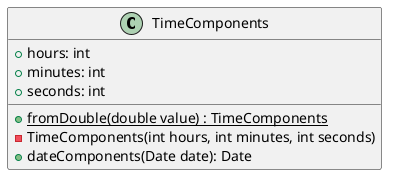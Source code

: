 @startuml
class TimeComponents{
+hours: int
+minutes: int
+seconds: int
+{static} fromDouble(double value) : TimeComponents
-TimeComponents(int hours, int minutes, int seconds)
+dateComponents(Date date): Date
}
@enduml